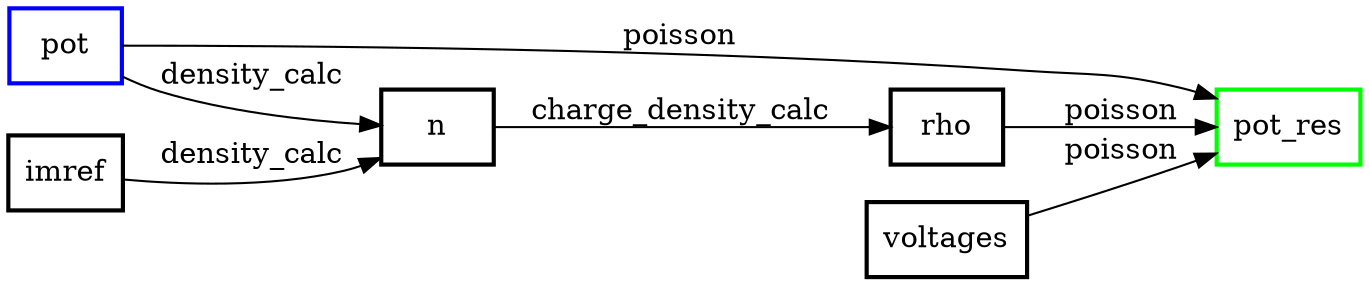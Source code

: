 digraph mygraph {
  rankdir = "LR"
  node [shape=box]
  1 [color=blue label="pot
" penwidth=2.0]
  2 [color=green label="pot_res
" penwidth=2.0]
  3 [color=black label="rho
" penwidth=2.0]
  4 [color=black label="voltages
" penwidth=2.0]
  5 [color=black label="n
" penwidth=2.0]
  6 [color=black label="imref
" penwidth=2.0]
  1 -> 2 [label="poisson"]
  3 -> 2 [label="poisson"]
  4 -> 2 [label="poisson"]
  5 -> 3 [label="charge_density_calc"]
  1 -> 5 [label="density_calc"]
  6 -> 5 [label="density_calc"]
}
